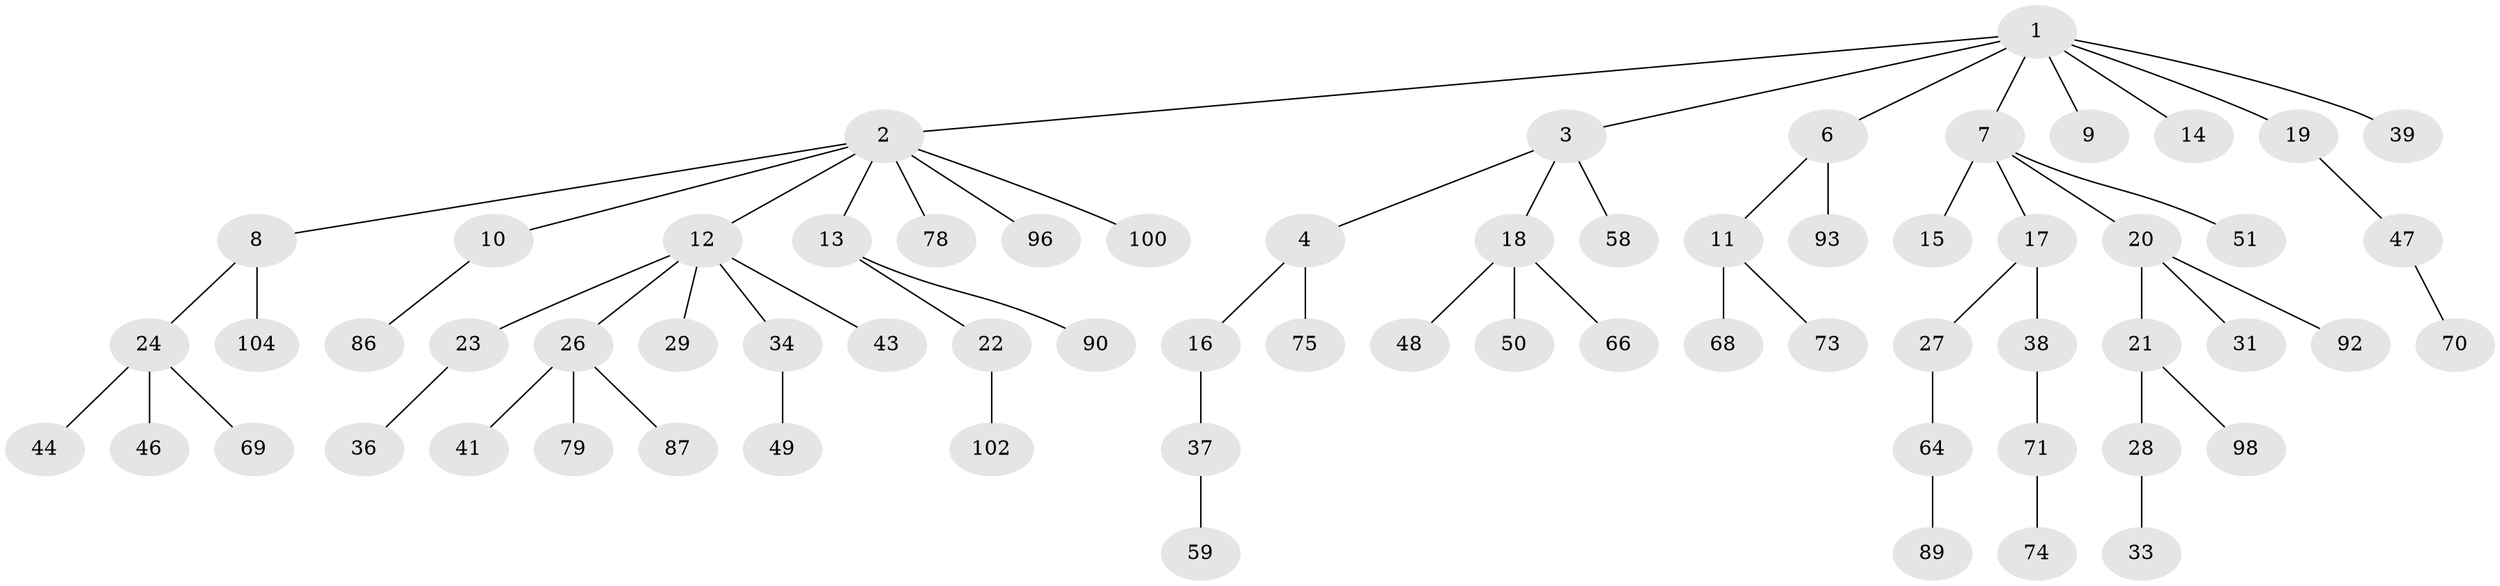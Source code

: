 // Generated by graph-tools (version 1.1) at 2025/24/03/03/25 07:24:05]
// undirected, 67 vertices, 66 edges
graph export_dot {
graph [start="1"]
  node [color=gray90,style=filled];
  1 [super="+5"];
  2;
  3 [super="+57"];
  4 [super="+25"];
  6;
  7 [super="+55"];
  8 [super="+67"];
  9;
  10 [super="+85"];
  11 [super="+63"];
  12 [super="+76"];
  13 [super="+53"];
  14;
  15;
  16;
  17;
  18 [super="+45"];
  19 [super="+54"];
  20 [super="+95"];
  21 [super="+97"];
  22 [super="+62"];
  23 [super="+61"];
  24 [super="+30"];
  26 [super="+32"];
  27 [super="+40"];
  28;
  29 [super="+42"];
  31 [super="+88"];
  33 [super="+35"];
  34 [super="+94"];
  36;
  37 [super="+91"];
  38 [super="+103"];
  39;
  41;
  43 [super="+56"];
  44 [super="+65"];
  46 [super="+52"];
  47;
  48 [super="+84"];
  49;
  50 [super="+77"];
  51;
  58;
  59 [super="+60"];
  64 [super="+80"];
  66 [super="+72"];
  68 [super="+81"];
  69;
  70 [super="+82"];
  71 [super="+83"];
  73;
  74;
  75;
  78 [super="+99"];
  79;
  86;
  87;
  89 [super="+101"];
  90;
  92;
  93;
  96;
  98;
  100;
  102;
  104;
  1 -- 2;
  1 -- 3;
  1 -- 6;
  1 -- 7;
  1 -- 19;
  1 -- 39;
  1 -- 9;
  1 -- 14;
  2 -- 8;
  2 -- 10;
  2 -- 12;
  2 -- 13;
  2 -- 78;
  2 -- 96;
  2 -- 100;
  3 -- 4;
  3 -- 18;
  3 -- 58;
  4 -- 16;
  4 -- 75;
  6 -- 11;
  6 -- 93;
  7 -- 15;
  7 -- 17;
  7 -- 20;
  7 -- 51;
  8 -- 24;
  8 -- 104;
  10 -- 86;
  11 -- 73;
  11 -- 68;
  12 -- 23;
  12 -- 26;
  12 -- 29;
  12 -- 34;
  12 -- 43;
  13 -- 22;
  13 -- 90;
  16 -- 37;
  17 -- 27;
  17 -- 38;
  18 -- 48;
  18 -- 66;
  18 -- 50;
  19 -- 47;
  20 -- 21;
  20 -- 31;
  20 -- 92;
  21 -- 28;
  21 -- 98;
  22 -- 102;
  23 -- 36;
  24 -- 44;
  24 -- 46;
  24 -- 69;
  26 -- 79;
  26 -- 41;
  26 -- 87;
  27 -- 64;
  28 -- 33;
  34 -- 49;
  37 -- 59;
  38 -- 71;
  47 -- 70;
  64 -- 89;
  71 -- 74;
}
